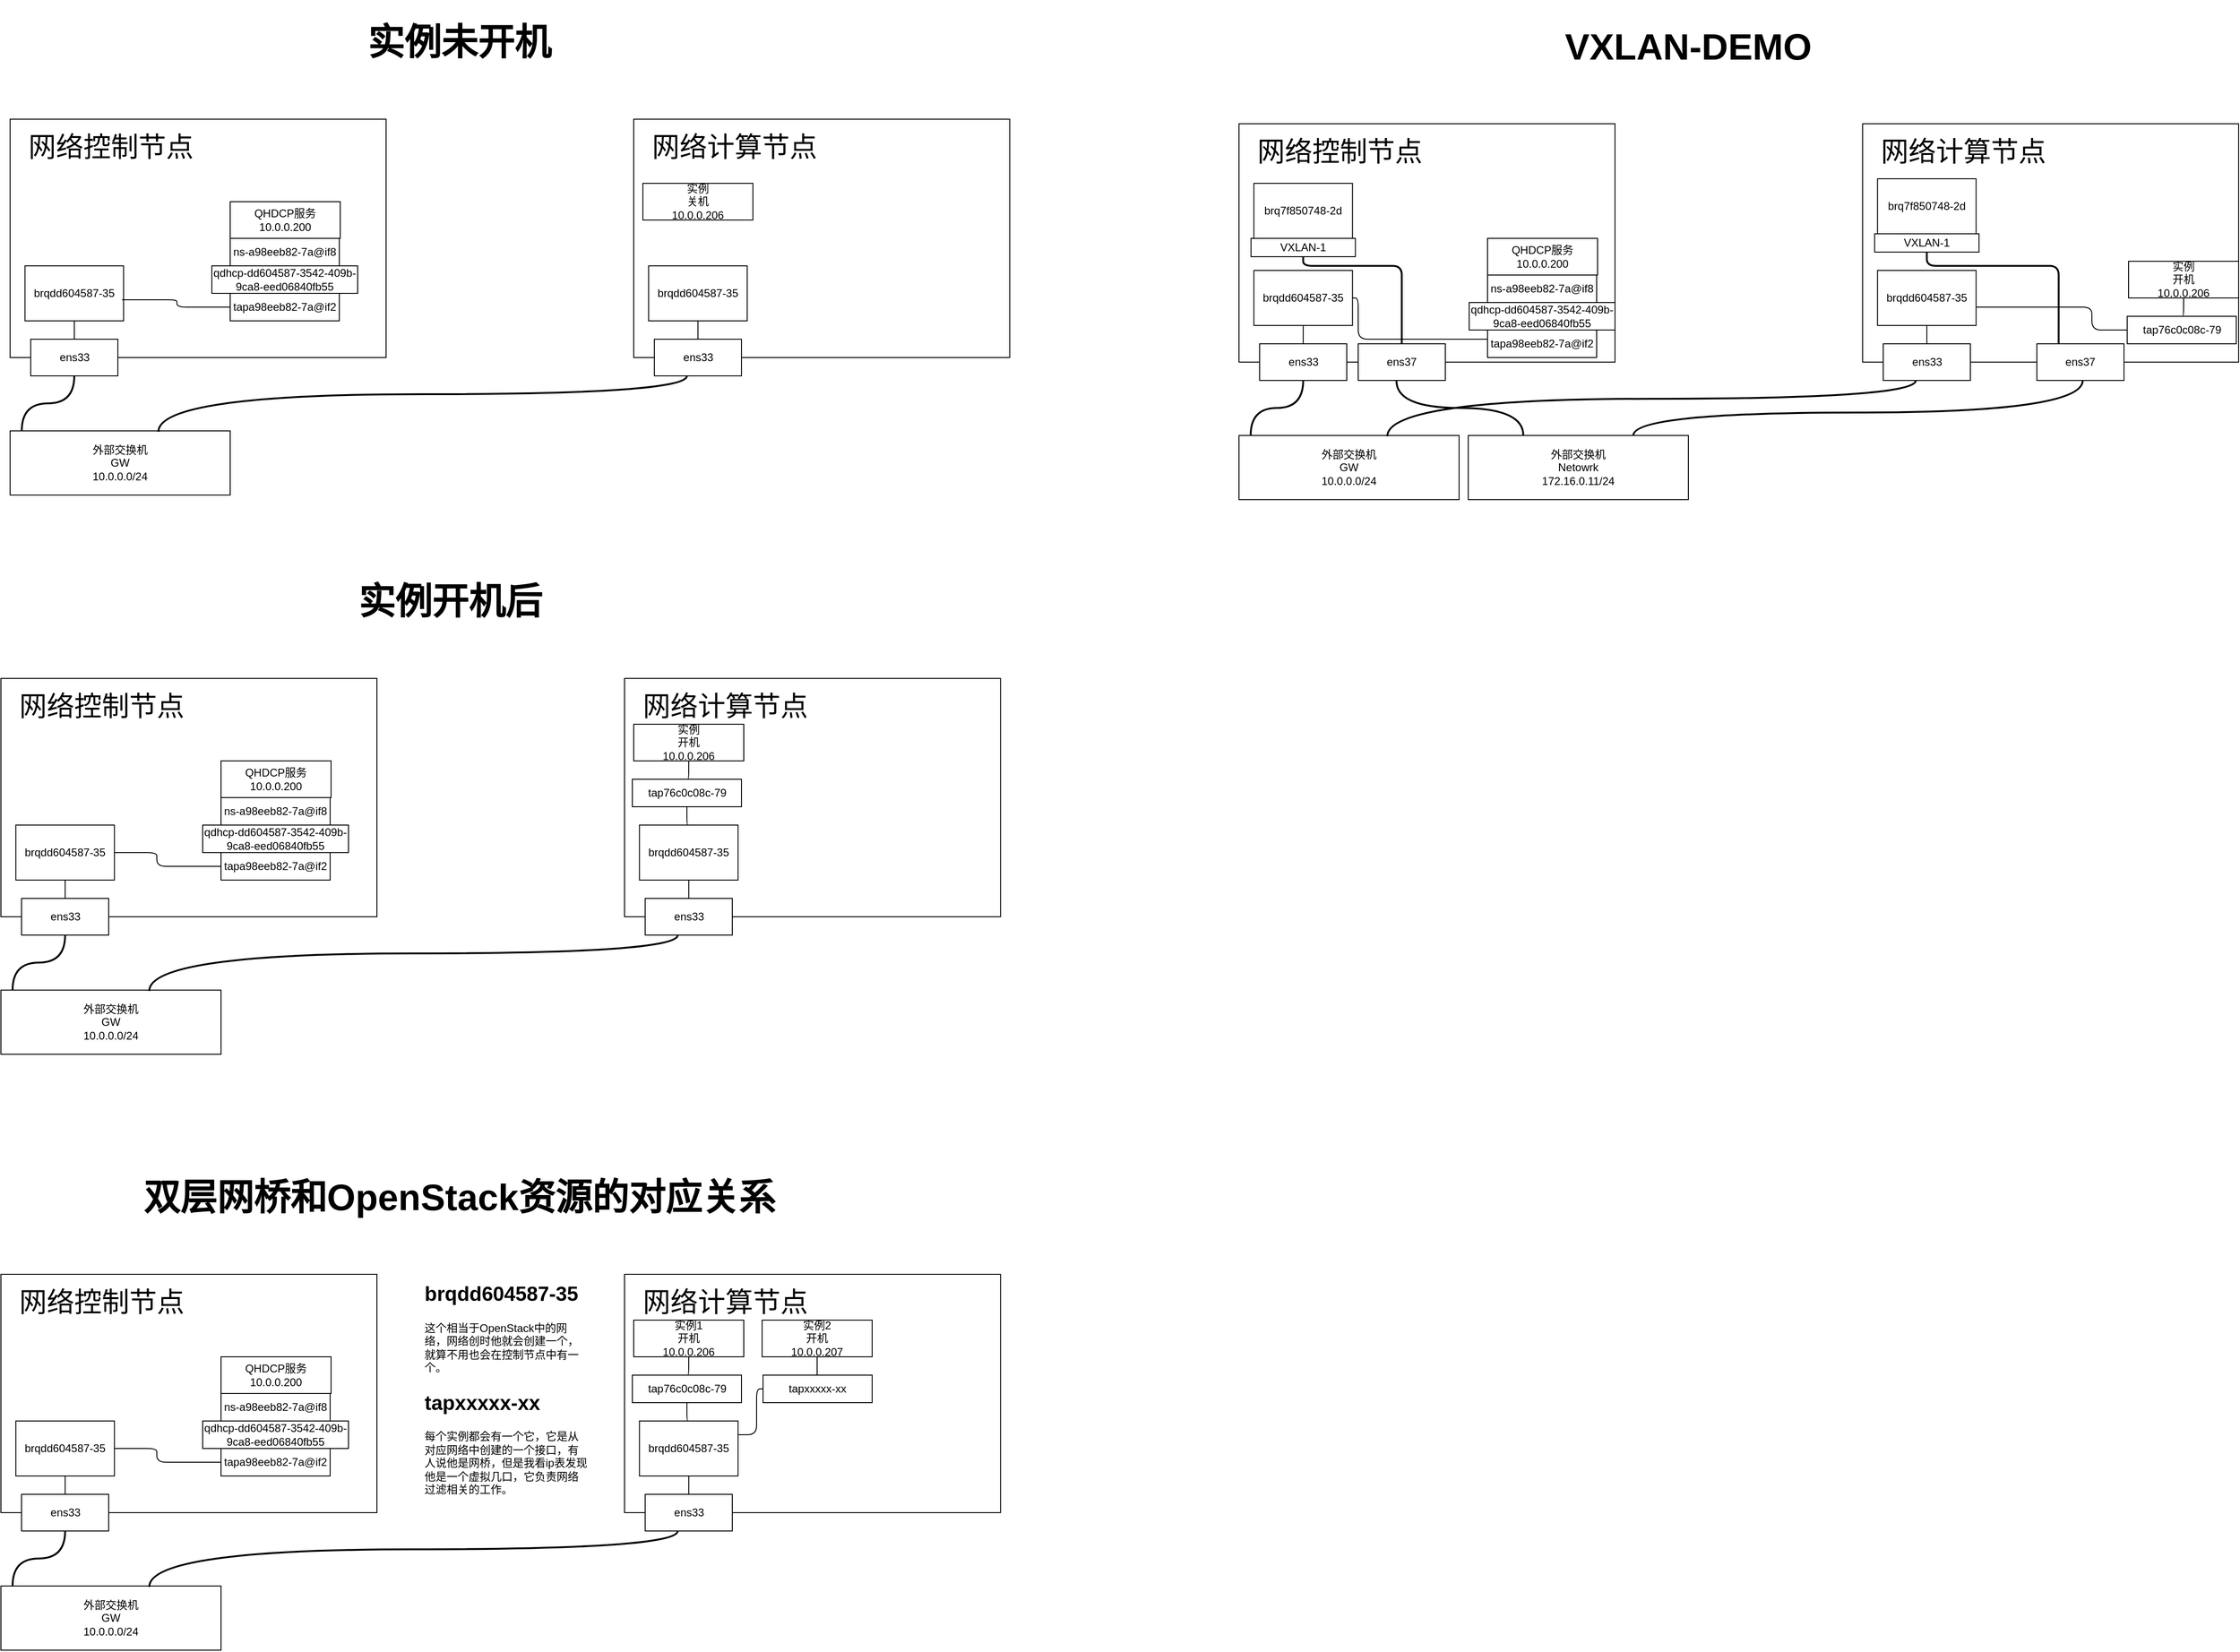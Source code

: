 <mxfile version="26.0.14">
  <diagram name="第 1 页" id="nOdNoL512QigELm2ROE4">
    <mxGraphModel dx="1395" dy="953" grid="1" gridSize="10" guides="1" tooltips="1" connect="1" arrows="1" fold="1" page="1" pageScale="1" pageWidth="827" pageHeight="1169" math="0" shadow="0">
      <root>
        <mxCell id="0" />
        <mxCell id="1" parent="0" />
        <mxCell id="orzNpeSFZgo_5vKAbKiY-1" value="" style="rounded=0;whiteSpace=wrap;html=1;" parent="1" vertex="1">
          <mxGeometry x="70" y="160" width="410" height="260" as="geometry" />
        </mxCell>
        <mxCell id="orzNpeSFZgo_5vKAbKiY-3" value="" style="rounded=0;whiteSpace=wrap;html=1;" parent="1" vertex="1">
          <mxGeometry x="750" y="160" width="410" height="260" as="geometry" />
        </mxCell>
        <mxCell id="orzNpeSFZgo_5vKAbKiY-4" value="&lt;font style=&quot;font-size: 30px;&quot;&gt;网络控制节点&lt;/font&gt;" style="text;html=1;align=center;verticalAlign=middle;whiteSpace=wrap;rounded=0;" parent="1" vertex="1">
          <mxGeometry x="70" y="160" width="220" height="60" as="geometry" />
        </mxCell>
        <mxCell id="orzNpeSFZgo_5vKAbKiY-5" value="&lt;span style=&quot;font-size: 30px;&quot;&gt;网络计算节点&lt;/span&gt;" style="text;html=1;align=center;verticalAlign=middle;whiteSpace=wrap;rounded=0;" parent="1" vertex="1">
          <mxGeometry x="750" y="160" width="220" height="60" as="geometry" />
        </mxCell>
        <mxCell id="orzNpeSFZgo_5vKAbKiY-6" value="&lt;div&gt;&lt;br&gt;&lt;/div&gt;外部交换机&lt;div&gt;&lt;span style=&quot;background-color: transparent; color: light-dark(rgb(0, 0, 0), rgb(255, 255, 255));&quot;&gt;GW&lt;/span&gt;&lt;/div&gt;&lt;div&gt;10.0.0.0/24&lt;br&gt;&lt;div&gt;&lt;div&gt;&lt;br&gt;&lt;/div&gt;&lt;/div&gt;&lt;/div&gt;" style="rounded=0;whiteSpace=wrap;html=1;" parent="1" vertex="1">
          <mxGeometry x="70" y="500" width="240" height="70" as="geometry" />
        </mxCell>
        <mxCell id="orzNpeSFZgo_5vKAbKiY-9" value="ens33" style="rounded=0;whiteSpace=wrap;html=1;" parent="1" vertex="1">
          <mxGeometry x="92.5" y="400" width="95" height="40" as="geometry" />
        </mxCell>
        <mxCell id="orzNpeSFZgo_5vKAbKiY-10" value="ens33" style="rounded=0;whiteSpace=wrap;html=1;" parent="1" vertex="1">
          <mxGeometry x="772.5" y="400" width="95" height="40" as="geometry" />
        </mxCell>
        <mxCell id="orzNpeSFZgo_5vKAbKiY-16" style="edgeStyle=orthogonalEdgeStyle;rounded=0;orthogonalLoop=1;jettySize=auto;html=1;entryX=0.053;entryY=0;entryDx=0;entryDy=0;entryPerimeter=0;curved=1;strokeWidth=2;endArrow=none;startFill=0;" parent="1" source="orzNpeSFZgo_5vKAbKiY-9" target="orzNpeSFZgo_5vKAbKiY-6" edge="1">
          <mxGeometry relative="1" as="geometry" />
        </mxCell>
        <mxCell id="orzNpeSFZgo_5vKAbKiY-17" style="edgeStyle=orthogonalEdgeStyle;rounded=0;orthogonalLoop=1;jettySize=auto;html=1;strokeWidth=2;endArrow=none;startFill=0;curved=1;entryX=0.674;entryY=0.014;entryDx=0;entryDy=0;entryPerimeter=0;" parent="1" source="orzNpeSFZgo_5vKAbKiY-10" target="orzNpeSFZgo_5vKAbKiY-6" edge="1">
          <mxGeometry relative="1" as="geometry">
            <mxPoint x="800" y="487" as="targetPoint" />
            <Array as="points">
              <mxPoint x="808" y="460" />
              <mxPoint x="232" y="460" />
            </Array>
          </mxGeometry>
        </mxCell>
        <mxCell id="quWdG1FWPRAsrCkBspz_-25" style="edgeStyle=orthogonalEdgeStyle;rounded=1;orthogonalLoop=1;jettySize=auto;html=1;entryX=0.5;entryY=0;entryDx=0;entryDy=0;curved=0;endArrow=none;startFill=0;" parent="1" source="orzNpeSFZgo_5vKAbKiY-19" target="orzNpeSFZgo_5vKAbKiY-9" edge="1">
          <mxGeometry relative="1" as="geometry" />
        </mxCell>
        <mxCell id="orzNpeSFZgo_5vKAbKiY-19" value="brqdd604587-35" style="rounded=0;whiteSpace=wrap;html=1;" parent="1" vertex="1">
          <mxGeometry x="86.25" y="320" width="107.5" height="60" as="geometry" />
        </mxCell>
        <mxCell id="orzNpeSFZgo_5vKAbKiY-23" style="edgeStyle=orthogonalEdgeStyle;rounded=1;orthogonalLoop=1;jettySize=auto;html=1;entryX=0.984;entryY=0.617;entryDx=0;entryDy=0;endArrow=none;startFill=0;curved=0;entryPerimeter=0;" parent="1" source="orzNpeSFZgo_5vKAbKiY-20" target="orzNpeSFZgo_5vKAbKiY-19" edge="1">
          <mxGeometry relative="1" as="geometry" />
        </mxCell>
        <mxCell id="orzNpeSFZgo_5vKAbKiY-20" value="tapa98eeb82-7a@if2" style="rounded=0;whiteSpace=wrap;html=1;" parent="1" vertex="1">
          <mxGeometry x="310" y="350" width="119" height="30" as="geometry" />
        </mxCell>
        <mxCell id="orzNpeSFZgo_5vKAbKiY-21" value="qdhcp-dd604587-3542-409b-9ca8-eed06840fb55" style="rounded=0;whiteSpace=wrap;html=1;" parent="1" vertex="1">
          <mxGeometry x="290" y="320" width="159" height="30" as="geometry" />
        </mxCell>
        <mxCell id="orzNpeSFZgo_5vKAbKiY-22" value="ns-a98eeb82-7a@if8" style="rounded=0;whiteSpace=wrap;html=1;" parent="1" vertex="1">
          <mxGeometry x="310" y="290" width="119" height="30" as="geometry" />
        </mxCell>
        <mxCell id="orzNpeSFZgo_5vKAbKiY-24" value="QHDCP服务&lt;div&gt;10.0.0.200&lt;/div&gt;" style="rounded=0;whiteSpace=wrap;html=1;" parent="1" vertex="1">
          <mxGeometry x="310" y="250" width="120" height="40" as="geometry" />
        </mxCell>
        <mxCell id="quWdG1FWPRAsrCkBspz_-26" style="edgeStyle=orthogonalEdgeStyle;rounded=0;orthogonalLoop=1;jettySize=auto;html=1;endArrow=none;startFill=0;" parent="1" source="orzNpeSFZgo_5vKAbKiY-27" target="orzNpeSFZgo_5vKAbKiY-10" edge="1">
          <mxGeometry relative="1" as="geometry" />
        </mxCell>
        <mxCell id="orzNpeSFZgo_5vKAbKiY-27" value="brqdd604587-35" style="rounded=0;whiteSpace=wrap;html=1;" parent="1" vertex="1">
          <mxGeometry x="766.25" y="320" width="107.5" height="60" as="geometry" />
        </mxCell>
        <mxCell id="orzNpeSFZgo_5vKAbKiY-31" value="实例&lt;div&gt;关机&lt;br&gt;&lt;div&gt;&lt;div&gt;10.0.0.206&lt;/div&gt;&lt;/div&gt;&lt;/div&gt;" style="rounded=0;whiteSpace=wrap;html=1;" parent="1" vertex="1">
          <mxGeometry x="760" y="230" width="120" height="40" as="geometry" />
        </mxCell>
        <mxCell id="quWdG1FWPRAsrCkBspz_-1" value="&lt;span style=&quot;font-size: 40px;&quot;&gt;&lt;b&gt;实例未开机&lt;/b&gt;&lt;/span&gt;" style="text;html=1;align=center;verticalAlign=middle;whiteSpace=wrap;rounded=0;" parent="1" vertex="1">
          <mxGeometry x="230" y="30" width="660" height="90" as="geometry" />
        </mxCell>
        <mxCell id="quWdG1FWPRAsrCkBspz_-2" value="" style="rounded=0;whiteSpace=wrap;html=1;" parent="1" vertex="1">
          <mxGeometry x="60" y="770" width="410" height="260" as="geometry" />
        </mxCell>
        <mxCell id="quWdG1FWPRAsrCkBspz_-3" value="" style="rounded=0;whiteSpace=wrap;html=1;" parent="1" vertex="1">
          <mxGeometry x="740" y="770" width="410" height="260" as="geometry" />
        </mxCell>
        <mxCell id="quWdG1FWPRAsrCkBspz_-4" value="&lt;font style=&quot;font-size: 30px;&quot;&gt;网络控制节点&lt;/font&gt;" style="text;html=1;align=center;verticalAlign=middle;whiteSpace=wrap;rounded=0;" parent="1" vertex="1">
          <mxGeometry x="60" y="770" width="220" height="60" as="geometry" />
        </mxCell>
        <mxCell id="quWdG1FWPRAsrCkBspz_-5" value="&lt;span style=&quot;font-size: 30px;&quot;&gt;网络计算节点&lt;/span&gt;" style="text;html=1;align=center;verticalAlign=middle;whiteSpace=wrap;rounded=0;" parent="1" vertex="1">
          <mxGeometry x="740" y="770" width="220" height="60" as="geometry" />
        </mxCell>
        <mxCell id="quWdG1FWPRAsrCkBspz_-6" value="&lt;br&gt;&lt;div&gt;外部交换机&lt;div&gt;&lt;span style=&quot;background-color: transparent; color: light-dark(rgb(0, 0, 0), rgb(255, 255, 255));&quot;&gt;GW&lt;/span&gt;&lt;/div&gt;&lt;div&gt;10.0.0.0/24&lt;br&gt;&lt;div&gt;&lt;br&gt;&lt;/div&gt;&lt;/div&gt;&lt;/div&gt;" style="rounded=0;whiteSpace=wrap;html=1;" parent="1" vertex="1">
          <mxGeometry x="60" y="1110" width="240" height="70" as="geometry" />
        </mxCell>
        <mxCell id="quWdG1FWPRAsrCkBspz_-7" value="ens33" style="rounded=0;whiteSpace=wrap;html=1;" parent="1" vertex="1">
          <mxGeometry x="82.5" y="1010" width="95" height="40" as="geometry" />
        </mxCell>
        <mxCell id="quWdG1FWPRAsrCkBspz_-8" value="ens33" style="rounded=0;whiteSpace=wrap;html=1;" parent="1" vertex="1">
          <mxGeometry x="762.5" y="1010" width="95" height="40" as="geometry" />
        </mxCell>
        <mxCell id="quWdG1FWPRAsrCkBspz_-9" style="edgeStyle=orthogonalEdgeStyle;rounded=0;orthogonalLoop=1;jettySize=auto;html=1;entryX=0.053;entryY=0;entryDx=0;entryDy=0;entryPerimeter=0;curved=1;strokeWidth=2;endArrow=none;startFill=0;" parent="1" source="quWdG1FWPRAsrCkBspz_-7" target="quWdG1FWPRAsrCkBspz_-6" edge="1">
          <mxGeometry relative="1" as="geometry" />
        </mxCell>
        <mxCell id="quWdG1FWPRAsrCkBspz_-10" style="edgeStyle=orthogonalEdgeStyle;rounded=0;orthogonalLoop=1;jettySize=auto;html=1;strokeWidth=2;endArrow=none;startFill=0;curved=1;entryX=0.674;entryY=0.014;entryDx=0;entryDy=0;entryPerimeter=0;" parent="1" source="quWdG1FWPRAsrCkBspz_-8" target="quWdG1FWPRAsrCkBspz_-6" edge="1">
          <mxGeometry relative="1" as="geometry">
            <mxPoint x="790" y="1097" as="targetPoint" />
            <Array as="points">
              <mxPoint x="798" y="1070" />
              <mxPoint x="222" y="1070" />
            </Array>
          </mxGeometry>
        </mxCell>
        <mxCell id="quWdG1FWPRAsrCkBspz_-20" style="edgeStyle=orthogonalEdgeStyle;rounded=0;orthogonalLoop=1;jettySize=auto;html=1;curved=1;endArrow=none;startFill=0;" parent="1" source="quWdG1FWPRAsrCkBspz_-11" target="quWdG1FWPRAsrCkBspz_-7" edge="1">
          <mxGeometry relative="1" as="geometry" />
        </mxCell>
        <mxCell id="quWdG1FWPRAsrCkBspz_-11" value="brqdd604587-35" style="rounded=0;whiteSpace=wrap;html=1;" parent="1" vertex="1">
          <mxGeometry x="76.25" y="930" width="107.5" height="60" as="geometry" />
        </mxCell>
        <mxCell id="quWdG1FWPRAsrCkBspz_-24" style="edgeStyle=orthogonalEdgeStyle;rounded=1;orthogonalLoop=1;jettySize=auto;html=1;entryX=1;entryY=0.5;entryDx=0;entryDy=0;curved=0;endArrow=none;startFill=0;" parent="1" source="quWdG1FWPRAsrCkBspz_-13" target="quWdG1FWPRAsrCkBspz_-11" edge="1">
          <mxGeometry relative="1" as="geometry">
            <Array as="points">
              <mxPoint x="230" y="975" />
              <mxPoint x="230" y="960" />
            </Array>
          </mxGeometry>
        </mxCell>
        <mxCell id="quWdG1FWPRAsrCkBspz_-13" value="tapa98eeb82-7a@if2" style="rounded=0;whiteSpace=wrap;html=1;" parent="1" vertex="1">
          <mxGeometry x="300" y="960" width="119" height="30" as="geometry" />
        </mxCell>
        <mxCell id="quWdG1FWPRAsrCkBspz_-14" value="qdhcp-dd604587-3542-409b-9ca8-eed06840fb55" style="rounded=0;whiteSpace=wrap;html=1;" parent="1" vertex="1">
          <mxGeometry x="280" y="930" width="159" height="30" as="geometry" />
        </mxCell>
        <mxCell id="quWdG1FWPRAsrCkBspz_-15" value="ns-a98eeb82-7a@if8" style="rounded=0;whiteSpace=wrap;html=1;" parent="1" vertex="1">
          <mxGeometry x="300" y="900" width="119" height="30" as="geometry" />
        </mxCell>
        <mxCell id="quWdG1FWPRAsrCkBspz_-16" value="QHDCP服务&lt;div&gt;10.0.0.200&lt;/div&gt;" style="rounded=0;whiteSpace=wrap;html=1;" parent="1" vertex="1">
          <mxGeometry x="300" y="860" width="120" height="40" as="geometry" />
        </mxCell>
        <mxCell id="quWdG1FWPRAsrCkBspz_-21" style="edgeStyle=orthogonalEdgeStyle;rounded=0;orthogonalLoop=1;jettySize=auto;html=1;curved=1;endArrow=none;startFill=0;" parent="1" source="quWdG1FWPRAsrCkBspz_-17" target="quWdG1FWPRAsrCkBspz_-8" edge="1">
          <mxGeometry relative="1" as="geometry" />
        </mxCell>
        <mxCell id="quWdG1FWPRAsrCkBspz_-17" value="brqdd604587-35" style="rounded=0;whiteSpace=wrap;html=1;" parent="1" vertex="1">
          <mxGeometry x="756.25" y="930" width="107.5" height="60" as="geometry" />
        </mxCell>
        <mxCell id="quWdG1FWPRAsrCkBspz_-29" style="edgeStyle=orthogonalEdgeStyle;rounded=1;orthogonalLoop=1;jettySize=auto;html=1;curved=0;endArrow=none;startFill=0;" parent="1" source="quWdG1FWPRAsrCkBspz_-18" target="quWdG1FWPRAsrCkBspz_-27" edge="1">
          <mxGeometry relative="1" as="geometry" />
        </mxCell>
        <mxCell id="quWdG1FWPRAsrCkBspz_-18" value="实例&lt;div&gt;开机&lt;br&gt;&lt;div&gt;10.0.0.206&lt;/div&gt;&lt;/div&gt;" style="rounded=0;whiteSpace=wrap;html=1;" parent="1" vertex="1">
          <mxGeometry x="750" y="820" width="120" height="40" as="geometry" />
        </mxCell>
        <mxCell id="quWdG1FWPRAsrCkBspz_-19" value="&lt;span style=&quot;font-size: 40px;&quot;&gt;&lt;b&gt;实例开机后&lt;/b&gt;&lt;/span&gt;" style="text;html=1;align=center;verticalAlign=middle;whiteSpace=wrap;rounded=0;" parent="1" vertex="1">
          <mxGeometry x="220" y="640" width="660" height="90" as="geometry" />
        </mxCell>
        <mxCell id="quWdG1FWPRAsrCkBspz_-30" style="edgeStyle=orthogonalEdgeStyle;rounded=1;orthogonalLoop=1;jettySize=auto;html=1;curved=0;endArrow=none;startFill=0;" parent="1" source="quWdG1FWPRAsrCkBspz_-27" target="quWdG1FWPRAsrCkBspz_-17" edge="1">
          <mxGeometry relative="1" as="geometry" />
        </mxCell>
        <mxCell id="quWdG1FWPRAsrCkBspz_-27" value="tap76c0c08c-79" style="rounded=0;whiteSpace=wrap;html=1;" parent="1" vertex="1">
          <mxGeometry x="748.5" y="880" width="119" height="30" as="geometry" />
        </mxCell>
        <mxCell id="IoBw5T78hSDgkr8K8ekV-1" value="" style="rounded=0;whiteSpace=wrap;html=1;" parent="1" vertex="1">
          <mxGeometry x="60" y="1420" width="410" height="260" as="geometry" />
        </mxCell>
        <mxCell id="IoBw5T78hSDgkr8K8ekV-2" value="" style="rounded=0;whiteSpace=wrap;html=1;" parent="1" vertex="1">
          <mxGeometry x="740" y="1420" width="410" height="260" as="geometry" />
        </mxCell>
        <mxCell id="IoBw5T78hSDgkr8K8ekV-3" value="&lt;font style=&quot;font-size: 30px;&quot;&gt;网络控制节点&lt;/font&gt;" style="text;html=1;align=center;verticalAlign=middle;whiteSpace=wrap;rounded=0;" parent="1" vertex="1">
          <mxGeometry x="60" y="1420" width="220" height="60" as="geometry" />
        </mxCell>
        <mxCell id="IoBw5T78hSDgkr8K8ekV-4" value="&lt;span style=&quot;font-size: 30px;&quot;&gt;网络计算节点&lt;/span&gt;" style="text;html=1;align=center;verticalAlign=middle;whiteSpace=wrap;rounded=0;" parent="1" vertex="1">
          <mxGeometry x="740" y="1420" width="220" height="60" as="geometry" />
        </mxCell>
        <mxCell id="IoBw5T78hSDgkr8K8ekV-5" value="&lt;br&gt;&lt;div&gt;外部交换机&lt;div&gt;&lt;span style=&quot;background-color: transparent; color: light-dark(rgb(0, 0, 0), rgb(255, 255, 255));&quot;&gt;GW&lt;/span&gt;&lt;/div&gt;&lt;div&gt;10.0.0.0/24&lt;br&gt;&lt;div&gt;&lt;br&gt;&lt;/div&gt;&lt;/div&gt;&lt;/div&gt;" style="rounded=0;whiteSpace=wrap;html=1;" parent="1" vertex="1">
          <mxGeometry x="60" y="1760" width="240" height="70" as="geometry" />
        </mxCell>
        <mxCell id="IoBw5T78hSDgkr8K8ekV-6" value="ens33" style="rounded=0;whiteSpace=wrap;html=1;" parent="1" vertex="1">
          <mxGeometry x="82.5" y="1660" width="95" height="40" as="geometry" />
        </mxCell>
        <mxCell id="IoBw5T78hSDgkr8K8ekV-7" value="ens33" style="rounded=0;whiteSpace=wrap;html=1;" parent="1" vertex="1">
          <mxGeometry x="762.5" y="1660" width="95" height="40" as="geometry" />
        </mxCell>
        <mxCell id="IoBw5T78hSDgkr8K8ekV-8" style="edgeStyle=orthogonalEdgeStyle;rounded=0;orthogonalLoop=1;jettySize=auto;html=1;entryX=0.053;entryY=0;entryDx=0;entryDy=0;entryPerimeter=0;curved=1;strokeWidth=2;endArrow=none;startFill=0;" parent="1" source="IoBw5T78hSDgkr8K8ekV-6" target="IoBw5T78hSDgkr8K8ekV-5" edge="1">
          <mxGeometry relative="1" as="geometry" />
        </mxCell>
        <mxCell id="IoBw5T78hSDgkr8K8ekV-9" style="edgeStyle=orthogonalEdgeStyle;rounded=0;orthogonalLoop=1;jettySize=auto;html=1;strokeWidth=2;endArrow=none;startFill=0;curved=1;entryX=0.674;entryY=0.014;entryDx=0;entryDy=0;entryPerimeter=0;" parent="1" source="IoBw5T78hSDgkr8K8ekV-7" target="IoBw5T78hSDgkr8K8ekV-5" edge="1">
          <mxGeometry relative="1" as="geometry">
            <mxPoint x="790" y="1747" as="targetPoint" />
            <Array as="points">
              <mxPoint x="798" y="1720" />
              <mxPoint x="222" y="1720" />
            </Array>
          </mxGeometry>
        </mxCell>
        <mxCell id="IoBw5T78hSDgkr8K8ekV-10" style="edgeStyle=orthogonalEdgeStyle;rounded=0;orthogonalLoop=1;jettySize=auto;html=1;curved=1;endArrow=none;startFill=0;" parent="1" source="IoBw5T78hSDgkr8K8ekV-11" target="IoBw5T78hSDgkr8K8ekV-6" edge="1">
          <mxGeometry relative="1" as="geometry" />
        </mxCell>
        <mxCell id="IoBw5T78hSDgkr8K8ekV-11" value="brqdd604587-35" style="rounded=0;whiteSpace=wrap;html=1;" parent="1" vertex="1">
          <mxGeometry x="76.25" y="1580" width="107.5" height="60" as="geometry" />
        </mxCell>
        <mxCell id="IoBw5T78hSDgkr8K8ekV-12" style="edgeStyle=orthogonalEdgeStyle;rounded=1;orthogonalLoop=1;jettySize=auto;html=1;entryX=1;entryY=0.5;entryDx=0;entryDy=0;curved=0;endArrow=none;startFill=0;" parent="1" source="IoBw5T78hSDgkr8K8ekV-13" target="IoBw5T78hSDgkr8K8ekV-11" edge="1">
          <mxGeometry relative="1" as="geometry">
            <Array as="points">
              <mxPoint x="230" y="1625" />
              <mxPoint x="230" y="1610" />
            </Array>
          </mxGeometry>
        </mxCell>
        <mxCell id="IoBw5T78hSDgkr8K8ekV-13" value="tapa98eeb82-7a@if2" style="rounded=0;whiteSpace=wrap;html=1;" parent="1" vertex="1">
          <mxGeometry x="300" y="1610" width="119" height="30" as="geometry" />
        </mxCell>
        <mxCell id="IoBw5T78hSDgkr8K8ekV-14" value="qdhcp-dd604587-3542-409b-9ca8-eed06840fb55" style="rounded=0;whiteSpace=wrap;html=1;" parent="1" vertex="1">
          <mxGeometry x="280" y="1580" width="159" height="30" as="geometry" />
        </mxCell>
        <mxCell id="IoBw5T78hSDgkr8K8ekV-15" value="ns-a98eeb82-7a@if8" style="rounded=0;whiteSpace=wrap;html=1;" parent="1" vertex="1">
          <mxGeometry x="300" y="1550" width="119" height="30" as="geometry" />
        </mxCell>
        <mxCell id="IoBw5T78hSDgkr8K8ekV-16" value="QHDCP服务&lt;div&gt;10.0.0.200&lt;/div&gt;" style="rounded=0;whiteSpace=wrap;html=1;" parent="1" vertex="1">
          <mxGeometry x="300" y="1510" width="120" height="40" as="geometry" />
        </mxCell>
        <mxCell id="IoBw5T78hSDgkr8K8ekV-17" style="edgeStyle=orthogonalEdgeStyle;rounded=0;orthogonalLoop=1;jettySize=auto;html=1;curved=1;endArrow=none;startFill=0;" parent="1" source="IoBw5T78hSDgkr8K8ekV-18" target="IoBw5T78hSDgkr8K8ekV-7" edge="1">
          <mxGeometry relative="1" as="geometry" />
        </mxCell>
        <mxCell id="IoBw5T78hSDgkr8K8ekV-18" value="brqdd604587-35" style="rounded=0;whiteSpace=wrap;html=1;" parent="1" vertex="1">
          <mxGeometry x="756.25" y="1580" width="107.5" height="60" as="geometry" />
        </mxCell>
        <mxCell id="IoBw5T78hSDgkr8K8ekV-19" style="edgeStyle=orthogonalEdgeStyle;rounded=1;orthogonalLoop=1;jettySize=auto;html=1;curved=0;endArrow=none;startFill=0;" parent="1" source="IoBw5T78hSDgkr8K8ekV-20" target="IoBw5T78hSDgkr8K8ekV-23" edge="1">
          <mxGeometry relative="1" as="geometry" />
        </mxCell>
        <mxCell id="IoBw5T78hSDgkr8K8ekV-20" value="实例1&lt;div&gt;开机&lt;br&gt;&lt;div&gt;10.0.0.206&lt;/div&gt;&lt;/div&gt;" style="rounded=0;whiteSpace=wrap;html=1;" parent="1" vertex="1">
          <mxGeometry x="750" y="1470" width="120" height="40" as="geometry" />
        </mxCell>
        <mxCell id="IoBw5T78hSDgkr8K8ekV-21" value="&lt;span style=&quot;font-size: 40px;&quot;&gt;&lt;b&gt;双层网桥和OpenStack资源的对应关系&lt;/b&gt;&lt;/span&gt;" style="text;html=1;align=center;verticalAlign=middle;whiteSpace=wrap;rounded=0;" parent="1" vertex="1">
          <mxGeometry x="210" y="1290" width="700" height="90" as="geometry" />
        </mxCell>
        <mxCell id="IoBw5T78hSDgkr8K8ekV-22" style="edgeStyle=orthogonalEdgeStyle;rounded=1;orthogonalLoop=1;jettySize=auto;html=1;curved=0;endArrow=none;startFill=0;" parent="1" source="IoBw5T78hSDgkr8K8ekV-23" target="IoBw5T78hSDgkr8K8ekV-18" edge="1">
          <mxGeometry relative="1" as="geometry" />
        </mxCell>
        <mxCell id="IoBw5T78hSDgkr8K8ekV-23" value="tap76c0c08c-79" style="rounded=0;whiteSpace=wrap;html=1;" parent="1" vertex="1">
          <mxGeometry x="748.5" y="1530" width="119" height="30" as="geometry" />
        </mxCell>
        <mxCell id="IoBw5T78hSDgkr8K8ekV-26" style="edgeStyle=orthogonalEdgeStyle;rounded=0;orthogonalLoop=1;jettySize=auto;html=1;endArrow=none;startFill=0;" parent="1" source="IoBw5T78hSDgkr8K8ekV-24" target="IoBw5T78hSDgkr8K8ekV-25" edge="1">
          <mxGeometry relative="1" as="geometry" />
        </mxCell>
        <mxCell id="IoBw5T78hSDgkr8K8ekV-24" value="实例2&lt;div&gt;开机&lt;br&gt;&lt;div&gt;10.0.0.207&lt;/div&gt;&lt;/div&gt;" style="rounded=0;whiteSpace=wrap;html=1;" parent="1" vertex="1">
          <mxGeometry x="890" y="1470" width="120" height="40" as="geometry" />
        </mxCell>
        <mxCell id="IoBw5T78hSDgkr8K8ekV-27" style="edgeStyle=orthogonalEdgeStyle;rounded=1;orthogonalLoop=1;jettySize=auto;html=1;entryX=1;entryY=0.25;entryDx=0;entryDy=0;curved=0;endArrow=none;startFill=0;" parent="1" source="IoBw5T78hSDgkr8K8ekV-25" target="IoBw5T78hSDgkr8K8ekV-18" edge="1">
          <mxGeometry relative="1" as="geometry">
            <Array as="points">
              <mxPoint x="884" y="1545" />
              <mxPoint x="884" y="1595" />
            </Array>
          </mxGeometry>
        </mxCell>
        <mxCell id="IoBw5T78hSDgkr8K8ekV-25" value="tapxxxxx-xx" style="rounded=0;whiteSpace=wrap;html=1;" parent="1" vertex="1">
          <mxGeometry x="891" y="1530" width="119" height="30" as="geometry" />
        </mxCell>
        <mxCell id="IoBw5T78hSDgkr8K8ekV-28" value="&lt;h1 style=&quot;margin-top: 0px;&quot;&gt;&lt;span style=&quot;text-align: center;&quot;&gt;&lt;font style=&quot;font-size: 22px;&quot;&gt;brqdd604587-35&lt;/font&gt;&lt;/span&gt;&lt;/h1&gt;&lt;h1 style=&quot;margin-top: 0px;&quot;&gt;&lt;p style=&quot;font-size: 12px; font-weight: 400;&quot;&gt;这个相当于OpenStack中的网络，网络创时他就会创建一个，就算不用也会在控制节点中有一个。&lt;/p&gt;&lt;/h1&gt;&lt;h1 style=&quot;margin-top: 0px;&quot;&gt;&lt;span style=&quot;text-align: center;&quot;&gt;&lt;font style=&quot;font-size: 22px;&quot;&gt;tapxxxxx-xx&lt;/font&gt;&lt;/span&gt;&lt;/h1&gt;&lt;h1 style=&quot;margin-top: 0px;&quot;&gt;&lt;p style=&quot;font-size: 12px; font-weight: 400;&quot;&gt;每个实例都会有一个它，它是从对应网络中创建的一个接口，有人说他是网桥，但是我看ip表发现他是一个虚拟几口，它负责网络过滤相关的工作。&lt;/p&gt;&lt;/h1&gt;" style="text;html=1;whiteSpace=wrap;overflow=hidden;rounded=0;" parent="1" vertex="1">
          <mxGeometry x="520" y="1420" width="180" height="260" as="geometry" />
        </mxCell>
        <mxCell id="vUdiiHSbQKP3ZvH5nQBe-21" value="" style="rounded=0;whiteSpace=wrap;html=1;" vertex="1" parent="1">
          <mxGeometry x="1410" y="165" width="410" height="260" as="geometry" />
        </mxCell>
        <mxCell id="vUdiiHSbQKP3ZvH5nQBe-22" value="" style="rounded=0;whiteSpace=wrap;html=1;" vertex="1" parent="1">
          <mxGeometry x="2090" y="165" width="410" height="260" as="geometry" />
        </mxCell>
        <mxCell id="vUdiiHSbQKP3ZvH5nQBe-23" value="&lt;font style=&quot;font-size: 30px;&quot;&gt;网络控制节点&lt;/font&gt;" style="text;html=1;align=center;verticalAlign=middle;whiteSpace=wrap;rounded=0;" vertex="1" parent="1">
          <mxGeometry x="1410" y="165" width="220" height="60" as="geometry" />
        </mxCell>
        <mxCell id="vUdiiHSbQKP3ZvH5nQBe-24" value="&lt;span style=&quot;font-size: 30px;&quot;&gt;网络计算节点&lt;/span&gt;" style="text;html=1;align=center;verticalAlign=middle;whiteSpace=wrap;rounded=0;" vertex="1" parent="1">
          <mxGeometry x="2090" y="165" width="220" height="60" as="geometry" />
        </mxCell>
        <mxCell id="vUdiiHSbQKP3ZvH5nQBe-25" value="&lt;br&gt;&lt;div&gt;外部交换机&lt;div&gt;&lt;span style=&quot;background-color: transparent; color: light-dark(rgb(0, 0, 0), rgb(255, 255, 255));&quot;&gt;GW&lt;/span&gt;&lt;/div&gt;&lt;div&gt;10.0.0.0/24&lt;br&gt;&lt;div&gt;&lt;br&gt;&lt;/div&gt;&lt;/div&gt;&lt;/div&gt;" style="rounded=0;whiteSpace=wrap;html=1;" vertex="1" parent="1">
          <mxGeometry x="1410" y="505" width="240" height="70" as="geometry" />
        </mxCell>
        <mxCell id="vUdiiHSbQKP3ZvH5nQBe-26" value="ens33" style="rounded=0;whiteSpace=wrap;html=1;" vertex="1" parent="1">
          <mxGeometry x="1432.5" y="405" width="95" height="40" as="geometry" />
        </mxCell>
        <mxCell id="vUdiiHSbQKP3ZvH5nQBe-27" value="ens33" style="rounded=0;whiteSpace=wrap;html=1;" vertex="1" parent="1">
          <mxGeometry x="2112.5" y="405" width="95" height="40" as="geometry" />
        </mxCell>
        <mxCell id="vUdiiHSbQKP3ZvH5nQBe-28" style="edgeStyle=orthogonalEdgeStyle;rounded=0;orthogonalLoop=1;jettySize=auto;html=1;entryX=0.053;entryY=0;entryDx=0;entryDy=0;entryPerimeter=0;curved=1;strokeWidth=2;endArrow=none;startFill=0;" edge="1" parent="1" source="vUdiiHSbQKP3ZvH5nQBe-26" target="vUdiiHSbQKP3ZvH5nQBe-25">
          <mxGeometry relative="1" as="geometry" />
        </mxCell>
        <mxCell id="vUdiiHSbQKP3ZvH5nQBe-29" style="edgeStyle=orthogonalEdgeStyle;rounded=0;orthogonalLoop=1;jettySize=auto;html=1;strokeWidth=2;endArrow=none;startFill=0;curved=1;entryX=0.674;entryY=0.014;entryDx=0;entryDy=0;entryPerimeter=0;" edge="1" parent="1" source="vUdiiHSbQKP3ZvH5nQBe-27" target="vUdiiHSbQKP3ZvH5nQBe-25">
          <mxGeometry relative="1" as="geometry">
            <mxPoint x="2140" y="492" as="targetPoint" />
            <Array as="points">
              <mxPoint x="2148" y="465" />
              <mxPoint x="1572" y="465" />
            </Array>
          </mxGeometry>
        </mxCell>
        <mxCell id="vUdiiHSbQKP3ZvH5nQBe-30" style="edgeStyle=orthogonalEdgeStyle;rounded=0;orthogonalLoop=1;jettySize=auto;html=1;curved=1;endArrow=none;startFill=0;" edge="1" parent="1" source="vUdiiHSbQKP3ZvH5nQBe-31" target="vUdiiHSbQKP3ZvH5nQBe-26">
          <mxGeometry relative="1" as="geometry" />
        </mxCell>
        <mxCell id="vUdiiHSbQKP3ZvH5nQBe-31" value="brqdd604587-35" style="rounded=0;whiteSpace=wrap;html=1;" vertex="1" parent="1">
          <mxGeometry x="1426.25" y="325" width="107.5" height="60" as="geometry" />
        </mxCell>
        <mxCell id="vUdiiHSbQKP3ZvH5nQBe-32" style="edgeStyle=orthogonalEdgeStyle;rounded=1;orthogonalLoop=1;jettySize=auto;html=1;entryX=1;entryY=0.5;entryDx=0;entryDy=0;curved=0;endArrow=none;startFill=0;" edge="1" parent="1" source="vUdiiHSbQKP3ZvH5nQBe-33" target="vUdiiHSbQKP3ZvH5nQBe-31">
          <mxGeometry relative="1" as="geometry">
            <Array as="points">
              <mxPoint x="1540" y="400" />
              <mxPoint x="1540" y="355" />
            </Array>
          </mxGeometry>
        </mxCell>
        <mxCell id="vUdiiHSbQKP3ZvH5nQBe-33" value="tapa98eeb82-7a@if2" style="rounded=0;whiteSpace=wrap;html=1;" vertex="1" parent="1">
          <mxGeometry x="1681" y="390" width="119" height="30" as="geometry" />
        </mxCell>
        <mxCell id="vUdiiHSbQKP3ZvH5nQBe-34" value="qdhcp-dd604587-3542-409b-9ca8-eed06840fb55" style="rounded=0;whiteSpace=wrap;html=1;" vertex="1" parent="1">
          <mxGeometry x="1661" y="360" width="159" height="30" as="geometry" />
        </mxCell>
        <mxCell id="vUdiiHSbQKP3ZvH5nQBe-35" value="ns-a98eeb82-7a@if8" style="rounded=0;whiteSpace=wrap;html=1;" vertex="1" parent="1">
          <mxGeometry x="1681" y="330" width="119" height="30" as="geometry" />
        </mxCell>
        <mxCell id="vUdiiHSbQKP3ZvH5nQBe-36" value="QHDCP服务&lt;div&gt;10.0.0.200&lt;/div&gt;" style="rounded=0;whiteSpace=wrap;html=1;" vertex="1" parent="1">
          <mxGeometry x="1681" y="290" width="120" height="40" as="geometry" />
        </mxCell>
        <mxCell id="vUdiiHSbQKP3ZvH5nQBe-37" style="edgeStyle=orthogonalEdgeStyle;rounded=0;orthogonalLoop=1;jettySize=auto;html=1;curved=1;endArrow=none;startFill=0;" edge="1" parent="1" source="vUdiiHSbQKP3ZvH5nQBe-38" target="vUdiiHSbQKP3ZvH5nQBe-27">
          <mxGeometry relative="1" as="geometry" />
        </mxCell>
        <mxCell id="vUdiiHSbQKP3ZvH5nQBe-38" value="brqdd604587-35" style="rounded=0;whiteSpace=wrap;html=1;" vertex="1" parent="1">
          <mxGeometry x="2106.25" y="325" width="107.5" height="60" as="geometry" />
        </mxCell>
        <mxCell id="vUdiiHSbQKP3ZvH5nQBe-39" style="edgeStyle=orthogonalEdgeStyle;rounded=1;orthogonalLoop=1;jettySize=auto;html=1;curved=0;endArrow=none;startFill=0;" edge="1" parent="1" source="vUdiiHSbQKP3ZvH5nQBe-40" target="vUdiiHSbQKP3ZvH5nQBe-43">
          <mxGeometry relative="1" as="geometry" />
        </mxCell>
        <mxCell id="vUdiiHSbQKP3ZvH5nQBe-40" value="实例&lt;div&gt;开机&lt;br&gt;&lt;div&gt;10.0.0.206&lt;/div&gt;&lt;/div&gt;" style="rounded=0;whiteSpace=wrap;html=1;" vertex="1" parent="1">
          <mxGeometry x="2380" y="315" width="120" height="40" as="geometry" />
        </mxCell>
        <mxCell id="vUdiiHSbQKP3ZvH5nQBe-41" value="&lt;span style=&quot;font-size: 40px;&quot;&gt;&lt;b&gt;VXLAN-DEMO&lt;/b&gt;&lt;/span&gt;" style="text;html=1;align=center;verticalAlign=middle;whiteSpace=wrap;rounded=0;" vertex="1" parent="1">
          <mxGeometry x="1570" y="35" width="660" height="90" as="geometry" />
        </mxCell>
        <mxCell id="vUdiiHSbQKP3ZvH5nQBe-42" style="edgeStyle=orthogonalEdgeStyle;rounded=1;orthogonalLoop=1;jettySize=auto;html=1;curved=0;endArrow=none;startFill=0;exitX=0;exitY=0.5;exitDx=0;exitDy=0;exitPerimeter=0;" edge="1" parent="1" source="vUdiiHSbQKP3ZvH5nQBe-43" target="vUdiiHSbQKP3ZvH5nQBe-38">
          <mxGeometry relative="1" as="geometry">
            <Array as="points">
              <mxPoint x="2340" y="390" />
              <mxPoint x="2340" y="365" />
            </Array>
          </mxGeometry>
        </mxCell>
        <mxCell id="vUdiiHSbQKP3ZvH5nQBe-43" value="tap76c0c08c-79" style="rounded=0;whiteSpace=wrap;html=1;" vertex="1" parent="1">
          <mxGeometry x="2378.5" y="375" width="119" height="30" as="geometry" />
        </mxCell>
        <mxCell id="vUdiiHSbQKP3ZvH5nQBe-45" value="&lt;br&gt;&lt;div&gt;外部交换机&lt;div&gt;Netowrk&lt;/div&gt;&lt;div&gt;172.16.0.11/24&lt;br&gt;&lt;div&gt;&lt;br&gt;&lt;/div&gt;&lt;/div&gt;&lt;/div&gt;" style="rounded=0;whiteSpace=wrap;html=1;" vertex="1" parent="1">
          <mxGeometry x="1660" y="505" width="240" height="70" as="geometry" />
        </mxCell>
        <mxCell id="vUdiiHSbQKP3ZvH5nQBe-49" style="edgeStyle=orthogonalEdgeStyle;rounded=0;orthogonalLoop=1;jettySize=auto;html=1;entryX=0.25;entryY=0;entryDx=0;entryDy=0;exitX=0.439;exitY=1.008;exitDx=0;exitDy=0;exitPerimeter=0;curved=1;endArrow=none;startFill=0;strokeWidth=2;" edge="1" parent="1" source="vUdiiHSbQKP3ZvH5nQBe-46" target="vUdiiHSbQKP3ZvH5nQBe-45">
          <mxGeometry relative="1" as="geometry" />
        </mxCell>
        <mxCell id="vUdiiHSbQKP3ZvH5nQBe-46" value="ens37" style="rounded=0;whiteSpace=wrap;html=1;" vertex="1" parent="1">
          <mxGeometry x="1540" y="405" width="95" height="40" as="geometry" />
        </mxCell>
        <mxCell id="vUdiiHSbQKP3ZvH5nQBe-50" style="edgeStyle=orthogonalEdgeStyle;rounded=0;orthogonalLoop=1;jettySize=auto;html=1;entryX=0.75;entryY=0;entryDx=0;entryDy=0;curved=1;strokeWidth=2;endArrow=none;startFill=0;" edge="1" parent="1" source="vUdiiHSbQKP3ZvH5nQBe-47" target="vUdiiHSbQKP3ZvH5nQBe-45">
          <mxGeometry relative="1" as="geometry">
            <Array as="points">
              <mxPoint x="2330" y="480" />
              <mxPoint x="1840" y="480" />
            </Array>
          </mxGeometry>
        </mxCell>
        <mxCell id="vUdiiHSbQKP3ZvH5nQBe-47" value="ens37" style="rounded=0;whiteSpace=wrap;html=1;" vertex="1" parent="1">
          <mxGeometry x="2280" y="405" width="95" height="40" as="geometry" />
        </mxCell>
        <mxCell id="vUdiiHSbQKP3ZvH5nQBe-51" value="brq7f850748-2d" style="rounded=0;whiteSpace=wrap;html=1;" vertex="1" parent="1">
          <mxGeometry x="1426.25" y="230" width="107.5" height="60" as="geometry" />
        </mxCell>
        <mxCell id="vUdiiHSbQKP3ZvH5nQBe-55" style="edgeStyle=orthogonalEdgeStyle;rounded=1;orthogonalLoop=1;jettySize=auto;html=1;entryX=0.5;entryY=0;entryDx=0;entryDy=0;curved=0;strokeWidth=2;endArrow=none;startFill=0;" edge="1" parent="1" source="vUdiiHSbQKP3ZvH5nQBe-52" target="vUdiiHSbQKP3ZvH5nQBe-46">
          <mxGeometry relative="1" as="geometry">
            <Array as="points">
              <mxPoint x="1480" y="320" />
              <mxPoint x="1588" y="320" />
            </Array>
          </mxGeometry>
        </mxCell>
        <mxCell id="vUdiiHSbQKP3ZvH5nQBe-52" value="VXLAN-1" style="rounded=0;whiteSpace=wrap;html=1;" vertex="1" parent="1">
          <mxGeometry x="1423.13" y="290" width="113.75" height="20" as="geometry" />
        </mxCell>
        <mxCell id="vUdiiHSbQKP3ZvH5nQBe-56" value="brq7f850748-2d" style="rounded=0;whiteSpace=wrap;html=1;" vertex="1" parent="1">
          <mxGeometry x="2106.25" y="225" width="107.5" height="60" as="geometry" />
        </mxCell>
        <mxCell id="vUdiiHSbQKP3ZvH5nQBe-59" style="edgeStyle=orthogonalEdgeStyle;rounded=1;orthogonalLoop=1;jettySize=auto;html=1;entryX=0.25;entryY=0;entryDx=0;entryDy=0;curved=0;endArrow=none;startFill=0;strokeWidth=2;" edge="1" parent="1" source="vUdiiHSbQKP3ZvH5nQBe-57" target="vUdiiHSbQKP3ZvH5nQBe-47">
          <mxGeometry relative="1" as="geometry">
            <Array as="points">
              <mxPoint x="2160" y="320" />
              <mxPoint x="2304" y="320" />
            </Array>
          </mxGeometry>
        </mxCell>
        <mxCell id="vUdiiHSbQKP3ZvH5nQBe-57" value="VXLAN-1" style="rounded=0;whiteSpace=wrap;html=1;" vertex="1" parent="1">
          <mxGeometry x="2103.13" y="285" width="113.75" height="20" as="geometry" />
        </mxCell>
      </root>
    </mxGraphModel>
  </diagram>
</mxfile>
